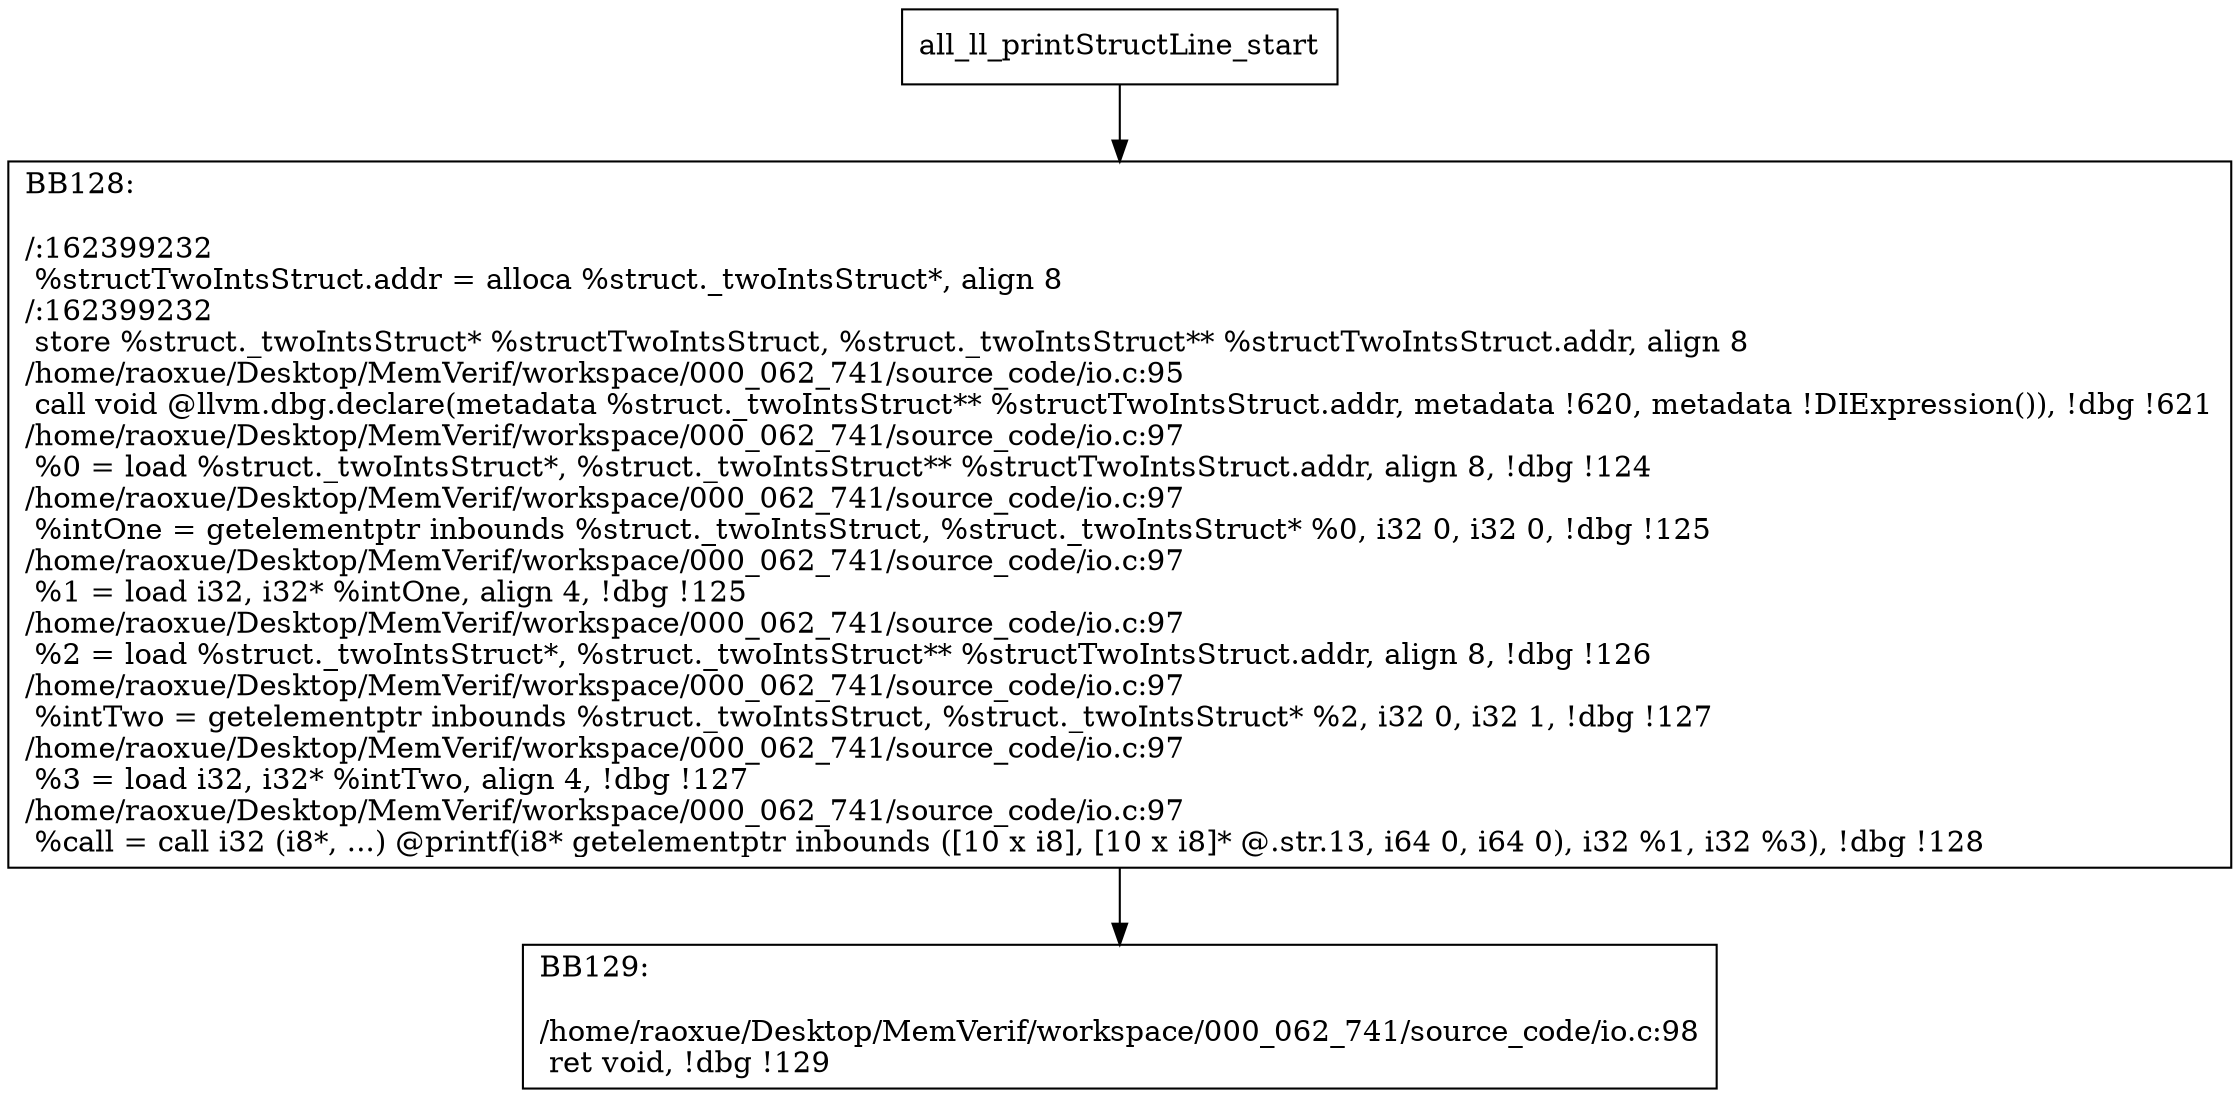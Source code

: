 digraph "CFG for'all_ll_printStructLine' function" {
	BBall_ll_printStructLine_start[shape=record,label="{all_ll_printStructLine_start}"];
	BBall_ll_printStructLine_start-> all_ll_printStructLineBB128;
	all_ll_printStructLineBB128 [shape=record, label="{BB128:\l\l/:162399232\l
  %structTwoIntsStruct.addr = alloca %struct._twoIntsStruct*, align 8\l
/:162399232\l
  store %struct._twoIntsStruct* %structTwoIntsStruct, %struct._twoIntsStruct** %structTwoIntsStruct.addr, align 8\l
/home/raoxue/Desktop/MemVerif/workspace/000_062_741/source_code/io.c:95\l
  call void @llvm.dbg.declare(metadata %struct._twoIntsStruct** %structTwoIntsStruct.addr, metadata !620, metadata !DIExpression()), !dbg !621\l
/home/raoxue/Desktop/MemVerif/workspace/000_062_741/source_code/io.c:97\l
  %0 = load %struct._twoIntsStruct*, %struct._twoIntsStruct** %structTwoIntsStruct.addr, align 8, !dbg !124\l
/home/raoxue/Desktop/MemVerif/workspace/000_062_741/source_code/io.c:97\l
  %intOne = getelementptr inbounds %struct._twoIntsStruct, %struct._twoIntsStruct* %0, i32 0, i32 0, !dbg !125\l
/home/raoxue/Desktop/MemVerif/workspace/000_062_741/source_code/io.c:97\l
  %1 = load i32, i32* %intOne, align 4, !dbg !125\l
/home/raoxue/Desktop/MemVerif/workspace/000_062_741/source_code/io.c:97\l
  %2 = load %struct._twoIntsStruct*, %struct._twoIntsStruct** %structTwoIntsStruct.addr, align 8, !dbg !126\l
/home/raoxue/Desktop/MemVerif/workspace/000_062_741/source_code/io.c:97\l
  %intTwo = getelementptr inbounds %struct._twoIntsStruct, %struct._twoIntsStruct* %2, i32 0, i32 1, !dbg !127\l
/home/raoxue/Desktop/MemVerif/workspace/000_062_741/source_code/io.c:97\l
  %3 = load i32, i32* %intTwo, align 4, !dbg !127\l
/home/raoxue/Desktop/MemVerif/workspace/000_062_741/source_code/io.c:97\l
  %call = call i32 (i8*, ...) @printf(i8* getelementptr inbounds ([10 x i8], [10 x i8]* @.str.13, i64 0, i64 0), i32 %1, i32 %3), !dbg !128\l
}"];
	all_ll_printStructLineBB128-> all_ll_printStructLineBB129;
	all_ll_printStructLineBB129 [shape=record, label="{BB129:\l\l/home/raoxue/Desktop/MemVerif/workspace/000_062_741/source_code/io.c:98\l
  ret void, !dbg !129\l
}"];
}
